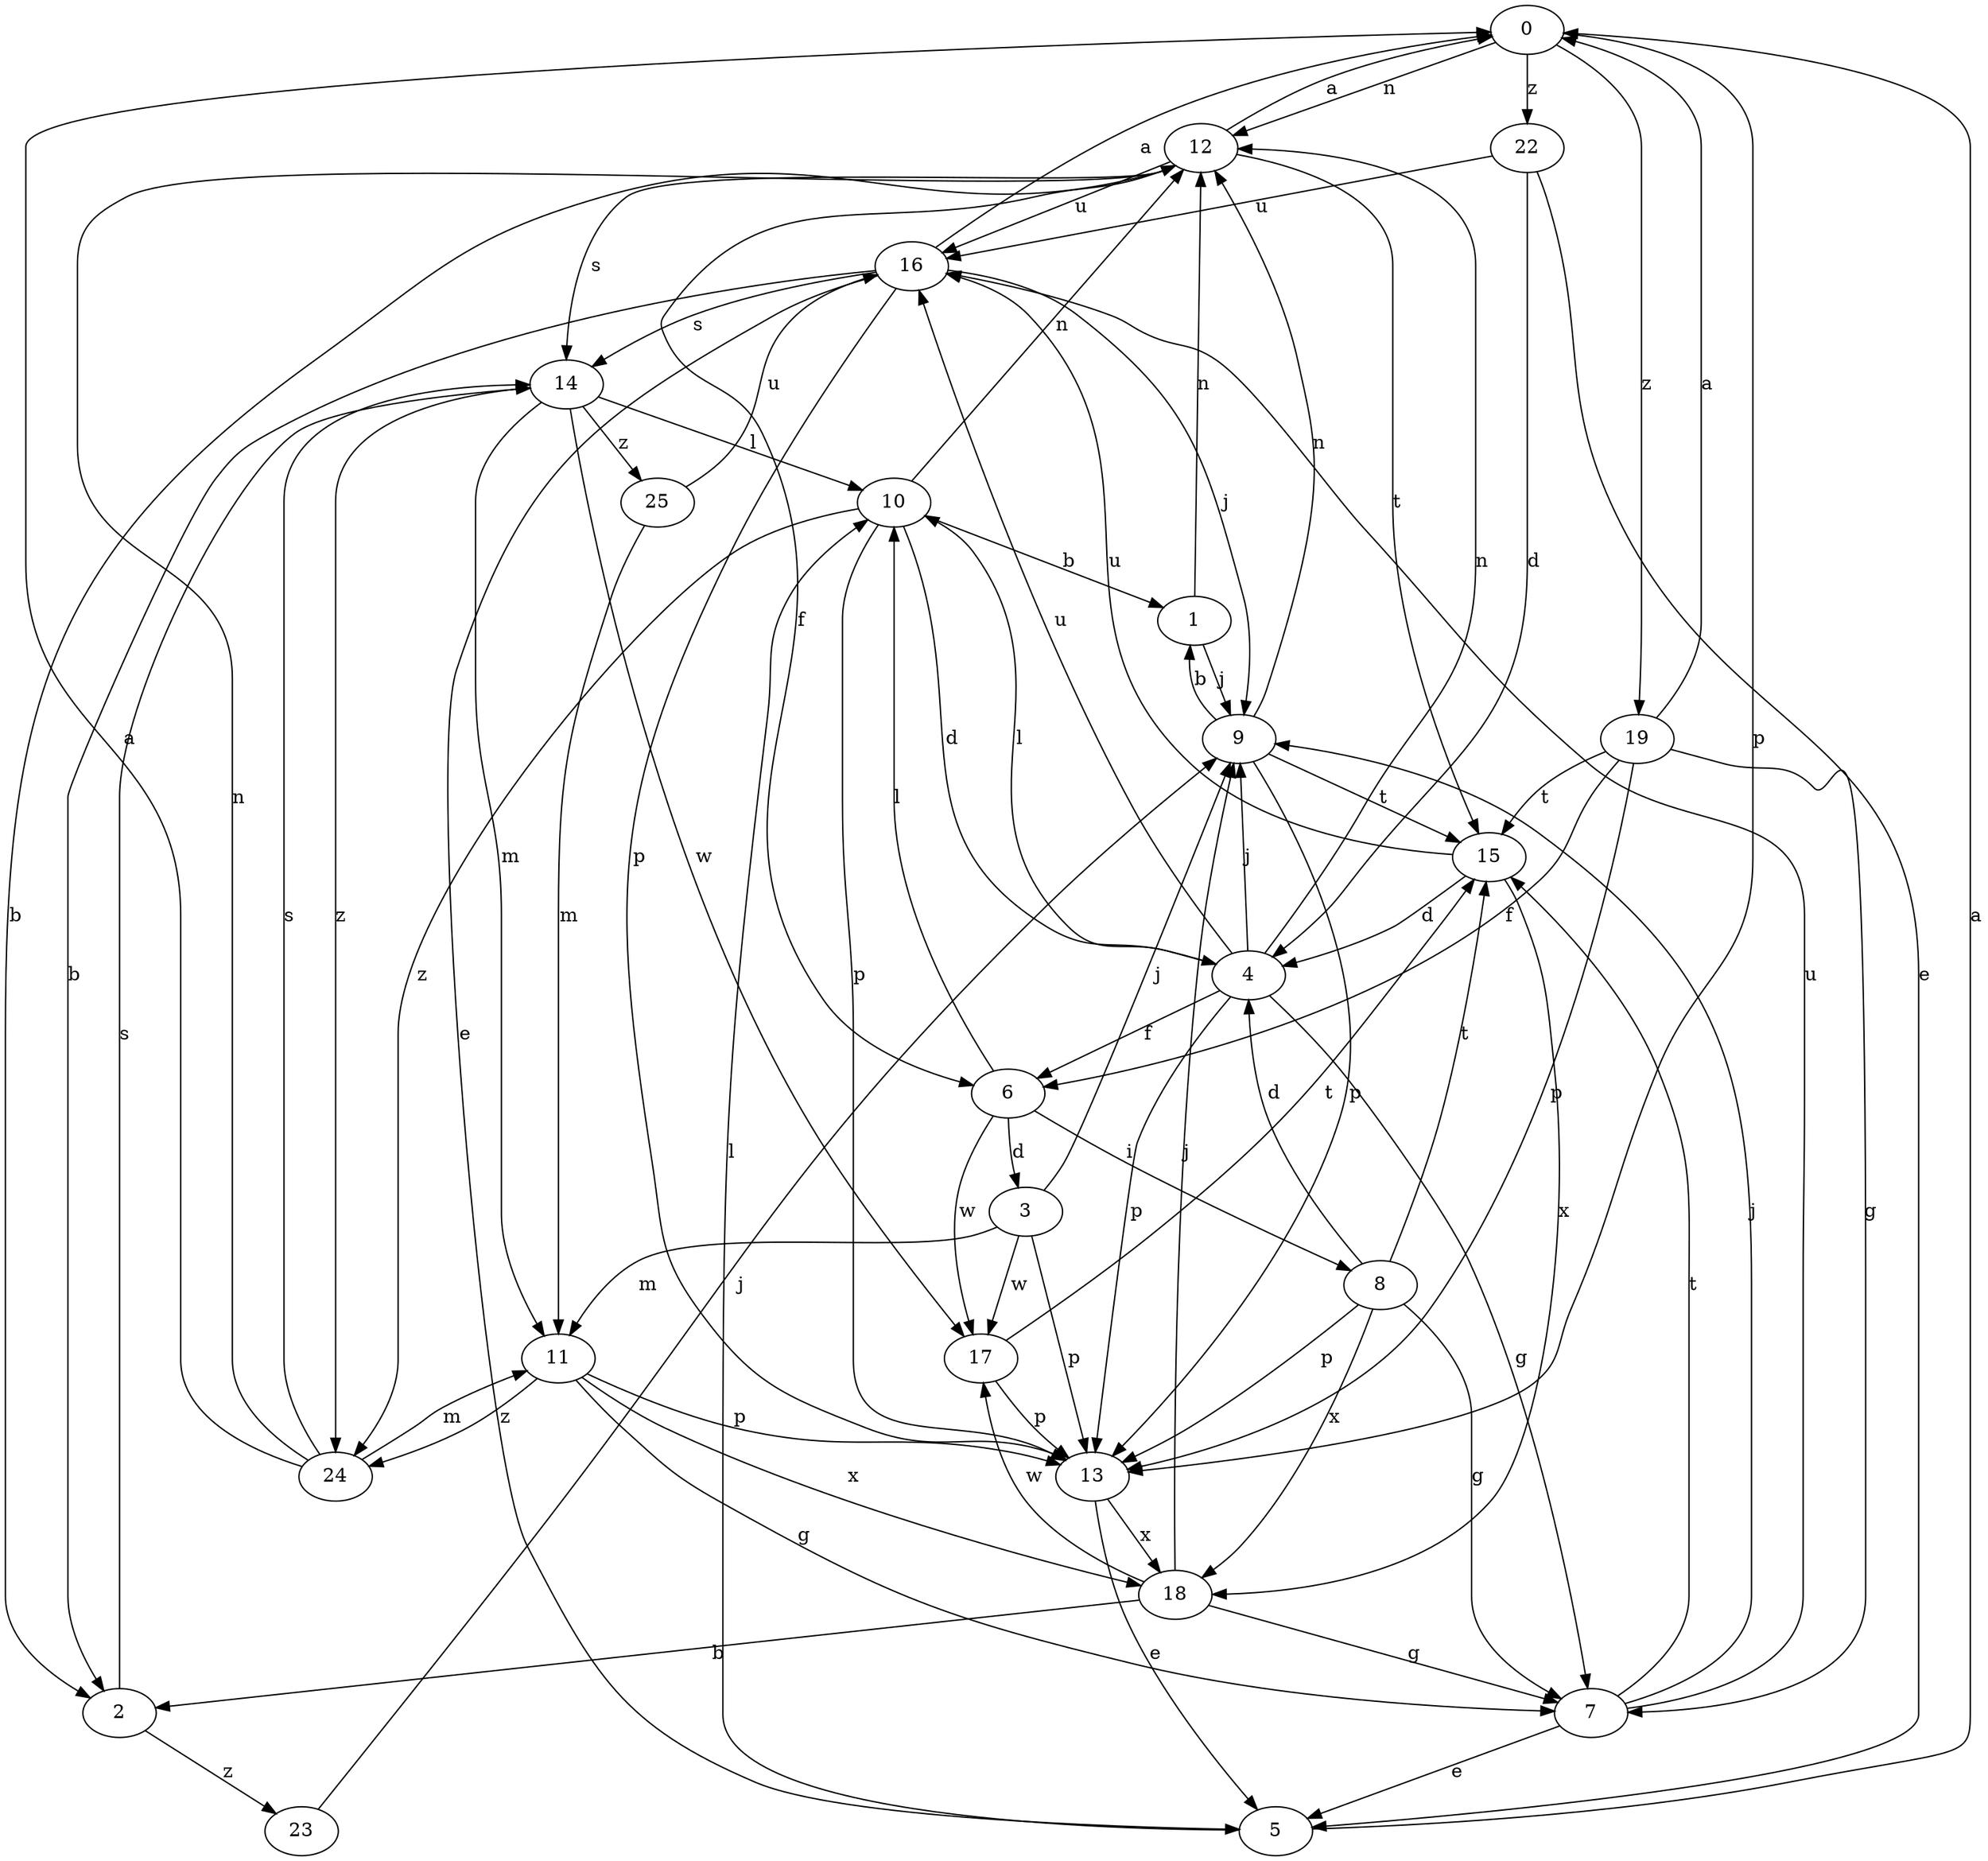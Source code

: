 strict digraph  {
0;
1;
2;
3;
4;
5;
6;
7;
8;
9;
10;
11;
12;
13;
14;
15;
16;
17;
18;
19;
22;
23;
24;
25;
0 -> 12  [label=n];
0 -> 13  [label=p];
0 -> 19  [label=z];
0 -> 22  [label=z];
1 -> 9  [label=j];
1 -> 12  [label=n];
2 -> 14  [label=s];
2 -> 23  [label=z];
3 -> 9  [label=j];
3 -> 11  [label=m];
3 -> 13  [label=p];
3 -> 17  [label=w];
4 -> 6  [label=f];
4 -> 7  [label=g];
4 -> 9  [label=j];
4 -> 10  [label=l];
4 -> 12  [label=n];
4 -> 13  [label=p];
4 -> 16  [label=u];
5 -> 0  [label=a];
5 -> 10  [label=l];
6 -> 3  [label=d];
6 -> 8  [label=i];
6 -> 10  [label=l];
6 -> 17  [label=w];
7 -> 5  [label=e];
7 -> 9  [label=j];
7 -> 15  [label=t];
7 -> 16  [label=u];
8 -> 4  [label=d];
8 -> 7  [label=g];
8 -> 13  [label=p];
8 -> 15  [label=t];
8 -> 18  [label=x];
9 -> 1  [label=b];
9 -> 12  [label=n];
9 -> 13  [label=p];
9 -> 15  [label=t];
10 -> 1  [label=b];
10 -> 4  [label=d];
10 -> 12  [label=n];
10 -> 13  [label=p];
10 -> 24  [label=z];
11 -> 7  [label=g];
11 -> 13  [label=p];
11 -> 18  [label=x];
11 -> 24  [label=z];
12 -> 0  [label=a];
12 -> 2  [label=b];
12 -> 6  [label=f];
12 -> 14  [label=s];
12 -> 15  [label=t];
12 -> 16  [label=u];
13 -> 5  [label=e];
13 -> 18  [label=x];
14 -> 10  [label=l];
14 -> 11  [label=m];
14 -> 17  [label=w];
14 -> 24  [label=z];
14 -> 25  [label=z];
15 -> 4  [label=d];
15 -> 16  [label=u];
15 -> 18  [label=x];
16 -> 0  [label=a];
16 -> 2  [label=b];
16 -> 5  [label=e];
16 -> 9  [label=j];
16 -> 13  [label=p];
16 -> 14  [label=s];
17 -> 13  [label=p];
17 -> 15  [label=t];
18 -> 2  [label=b];
18 -> 7  [label=g];
18 -> 9  [label=j];
18 -> 17  [label=w];
19 -> 0  [label=a];
19 -> 6  [label=f];
19 -> 7  [label=g];
19 -> 13  [label=p];
19 -> 15  [label=t];
22 -> 4  [label=d];
22 -> 5  [label=e];
22 -> 16  [label=u];
23 -> 9  [label=j];
24 -> 0  [label=a];
24 -> 11  [label=m];
24 -> 12  [label=n];
24 -> 14  [label=s];
25 -> 11  [label=m];
25 -> 16  [label=u];
}
